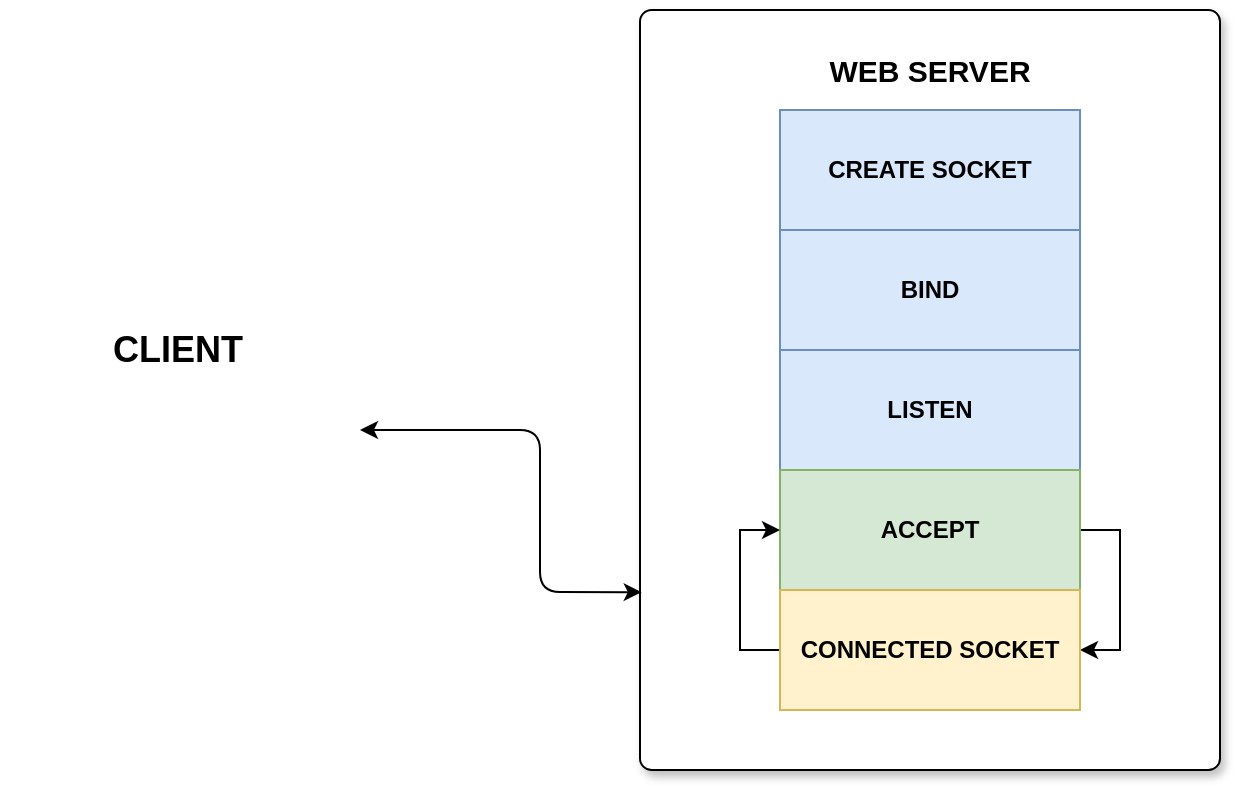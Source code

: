 <mxfile version="14.9.3" type="github" pages="2">
  <diagram id="QsLXxYbNIhR7xJ2veZZP" name="Page-1">
    <mxGraphModel dx="973" dy="594" grid="0" gridSize="10" guides="1" tooltips="1" connect="1" arrows="1" fold="1" page="1" pageScale="1" pageWidth="1200" pageHeight="1920" math="0" shadow="0">
      <root>
        <mxCell id="0" />
        <mxCell id="1" parent="0" />
        <mxCell id="Vm_ySZ9B5KQhyhGUbSri-14" value="" style="rounded=1;whiteSpace=wrap;html=1;arcSize=2;shadow=1;" vertex="1" parent="1">
          <mxGeometry x="510" y="110" width="290" height="380" as="geometry" />
        </mxCell>
        <mxCell id="Vm_ySZ9B5KQhyhGUbSri-2" value="&lt;b&gt;CREATE SOCKET&lt;/b&gt;" style="rounded=0;whiteSpace=wrap;html=1;fillColor=#dae8fc;strokeColor=#6c8ebf;" vertex="1" parent="1">
          <mxGeometry x="580" y="160" width="150" height="60" as="geometry" />
        </mxCell>
        <mxCell id="Vm_ySZ9B5KQhyhGUbSri-6" value="&lt;b&gt;BIND&lt;/b&gt;" style="rounded=0;whiteSpace=wrap;html=1;fillColor=#dae8fc;strokeColor=#6c8ebf;" vertex="1" parent="1">
          <mxGeometry x="580" y="220" width="150" height="60" as="geometry" />
        </mxCell>
        <mxCell id="Vm_ySZ9B5KQhyhGUbSri-7" value="&lt;b&gt;LISTEN&lt;/b&gt;" style="rounded=0;whiteSpace=wrap;html=1;fillColor=#dae8fc;strokeColor=#6c8ebf;" vertex="1" parent="1">
          <mxGeometry x="580" y="280" width="150" height="60" as="geometry" />
        </mxCell>
        <mxCell id="Vm_ySZ9B5KQhyhGUbSri-11" style="edgeStyle=orthogonalEdgeStyle;rounded=0;orthogonalLoop=1;jettySize=auto;html=1;exitX=1;exitY=0.5;exitDx=0;exitDy=0;entryX=1;entryY=0.5;entryDx=0;entryDy=0;" edge="1" parent="1" source="Vm_ySZ9B5KQhyhGUbSri-8" target="Vm_ySZ9B5KQhyhGUbSri-9">
          <mxGeometry relative="1" as="geometry" />
        </mxCell>
        <mxCell id="Vm_ySZ9B5KQhyhGUbSri-8" value="&lt;b&gt;ACCEPT&lt;/b&gt;" style="rounded=0;whiteSpace=wrap;html=1;fillColor=#d5e8d4;strokeColor=#82b366;" vertex="1" parent="1">
          <mxGeometry x="580" y="340" width="150" height="60" as="geometry" />
        </mxCell>
        <mxCell id="Vm_ySZ9B5KQhyhGUbSri-10" style="edgeStyle=orthogonalEdgeStyle;rounded=0;orthogonalLoop=1;jettySize=auto;html=1;exitX=0;exitY=0.5;exitDx=0;exitDy=0;entryX=0;entryY=0.5;entryDx=0;entryDy=0;" edge="1" parent="1" source="Vm_ySZ9B5KQhyhGUbSri-9" target="Vm_ySZ9B5KQhyhGUbSri-8">
          <mxGeometry relative="1" as="geometry" />
        </mxCell>
        <mxCell id="Vm_ySZ9B5KQhyhGUbSri-9" value="&lt;b&gt;CONNECTED SOCKET&lt;/b&gt;" style="rounded=0;whiteSpace=wrap;html=1;fillColor=#fff2cc;strokeColor=#d6b656;" vertex="1" parent="1">
          <mxGeometry x="580" y="400" width="150" height="60" as="geometry" />
        </mxCell>
        <mxCell id="Vm_ySZ9B5KQhyhGUbSri-12" value="" style="shape=image;verticalLabelPosition=bottom;labelBackgroundColor=#ffffff;verticalAlign=top;aspect=fixed;imageAspect=0;image=https://cdn.pixabay.com/photo/2019/02/28/14/01/browser-4026002_1280.png;" vertex="1" parent="1">
          <mxGeometry x="190" y="240" width="178.49" height="127.69" as="geometry" />
        </mxCell>
        <mxCell id="Vm_ySZ9B5KQhyhGUbSri-13" value="&lt;b&gt;&lt;font style=&quot;font-size: 18px&quot;&gt;CLIENT&lt;/font&gt;&lt;/b&gt;" style="text;html=1;strokeColor=none;fillColor=none;align=center;verticalAlign=middle;whiteSpace=wrap;rounded=0;" vertex="1" parent="1">
          <mxGeometry x="259.24" y="270" width="40" height="20" as="geometry" />
        </mxCell>
        <mxCell id="Vm_ySZ9B5KQhyhGUbSri-15" value="&lt;b&gt;&lt;font style=&quot;font-size: 15px&quot;&gt;WEB SERVER&lt;/font&gt;&lt;/b&gt;" style="text;html=1;strokeColor=none;fillColor=none;align=center;verticalAlign=middle;whiteSpace=wrap;rounded=0;" vertex="1" parent="1">
          <mxGeometry x="590" y="130" width="130" height="20" as="geometry" />
        </mxCell>
        <mxCell id="Vm_ySZ9B5KQhyhGUbSri-17" value="" style="endArrow=classic;startArrow=classic;html=1;entryX=0.003;entryY=0.766;entryDx=0;entryDy=0;entryPerimeter=0;" edge="1" parent="1" target="Vm_ySZ9B5KQhyhGUbSri-14">
          <mxGeometry width="50" height="50" relative="1" as="geometry">
            <mxPoint x="370" y="320" as="sourcePoint" />
            <mxPoint x="610" y="330" as="targetPoint" />
            <Array as="points">
              <mxPoint x="460" y="320" />
              <mxPoint x="460" y="401" />
            </Array>
          </mxGeometry>
        </mxCell>
      </root>
    </mxGraphModel>
  </diagram>
  <diagram id="TQQfSP_AdXuZvUiYzUUh" name="Page-2">
    <mxGraphModel dx="667" dy="407" grid="0" gridSize="10" guides="1" tooltips="1" connect="1" arrows="1" fold="1" page="1" pageScale="1" pageWidth="1200" pageHeight="1920" math="0" shadow="0">
      <root>
        <mxCell id="qyQaZUphG7Kwz5ucg-TK-0" />
        <mxCell id="qyQaZUphG7Kwz5ucg-TK-1" parent="qyQaZUphG7Kwz5ucg-TK-0" />
        <mxCell id="qyQaZUphG7Kwz5ucg-TK-2" value="&lt;b&gt;Flask&lt;/b&gt;" style="rounded=1;whiteSpace=wrap;html=1;shadow=1;fillColor=#dae8fc;strokeColor=#6c8ebf;" vertex="1" parent="qyQaZUphG7Kwz5ucg-TK-1">
          <mxGeometry x="440" y="210" width="110" height="40" as="geometry" />
        </mxCell>
        <mxCell id="qyQaZUphG7Kwz5ucg-TK-3" value="&lt;b&gt;Django&lt;/b&gt;" style="rounded=1;whiteSpace=wrap;html=1;shadow=1;fillColor=#dae8fc;strokeColor=#6c8ebf;" vertex="1" parent="qyQaZUphG7Kwz5ucg-TK-1">
          <mxGeometry x="440" y="260" width="110" height="40" as="geometry" />
        </mxCell>
        <mxCell id="qyQaZUphG7Kwz5ucg-TK-4" value="&lt;b&gt;Nginx uSWGI&lt;/b&gt;" style="rounded=1;whiteSpace=wrap;html=1;shadow=1;fillColor=#d5e8d4;strokeColor=#82b366;" vertex="1" parent="qyQaZUphG7Kwz5ucg-TK-1">
          <mxGeometry x="250" y="210" width="110" height="40" as="geometry" />
        </mxCell>
        <mxCell id="qyQaZUphG7Kwz5ucg-TK-5" value="&lt;b&gt;Gunicorn&lt;/b&gt;" style="rounded=1;whiteSpace=wrap;html=1;shadow=1;fillColor=#d5e8d4;strokeColor=#82b366;" vertex="1" parent="qyQaZUphG7Kwz5ucg-TK-1">
          <mxGeometry x="250" y="260" width="110" height="40" as="geometry" />
        </mxCell>
        <mxCell id="qyQaZUphG7Kwz5ucg-TK-7" value="&lt;b&gt;WSGI&lt;/b&gt;" style="rounded=1;whiteSpace=wrap;html=1;shadow=1;fillColor=#fff2cc;strokeColor=#d6b656;" vertex="1" parent="qyQaZUphG7Kwz5ucg-TK-1">
          <mxGeometry x="370" y="180" width="60" height="150" as="geometry" />
        </mxCell>
      </root>
    </mxGraphModel>
  </diagram>
</mxfile>
